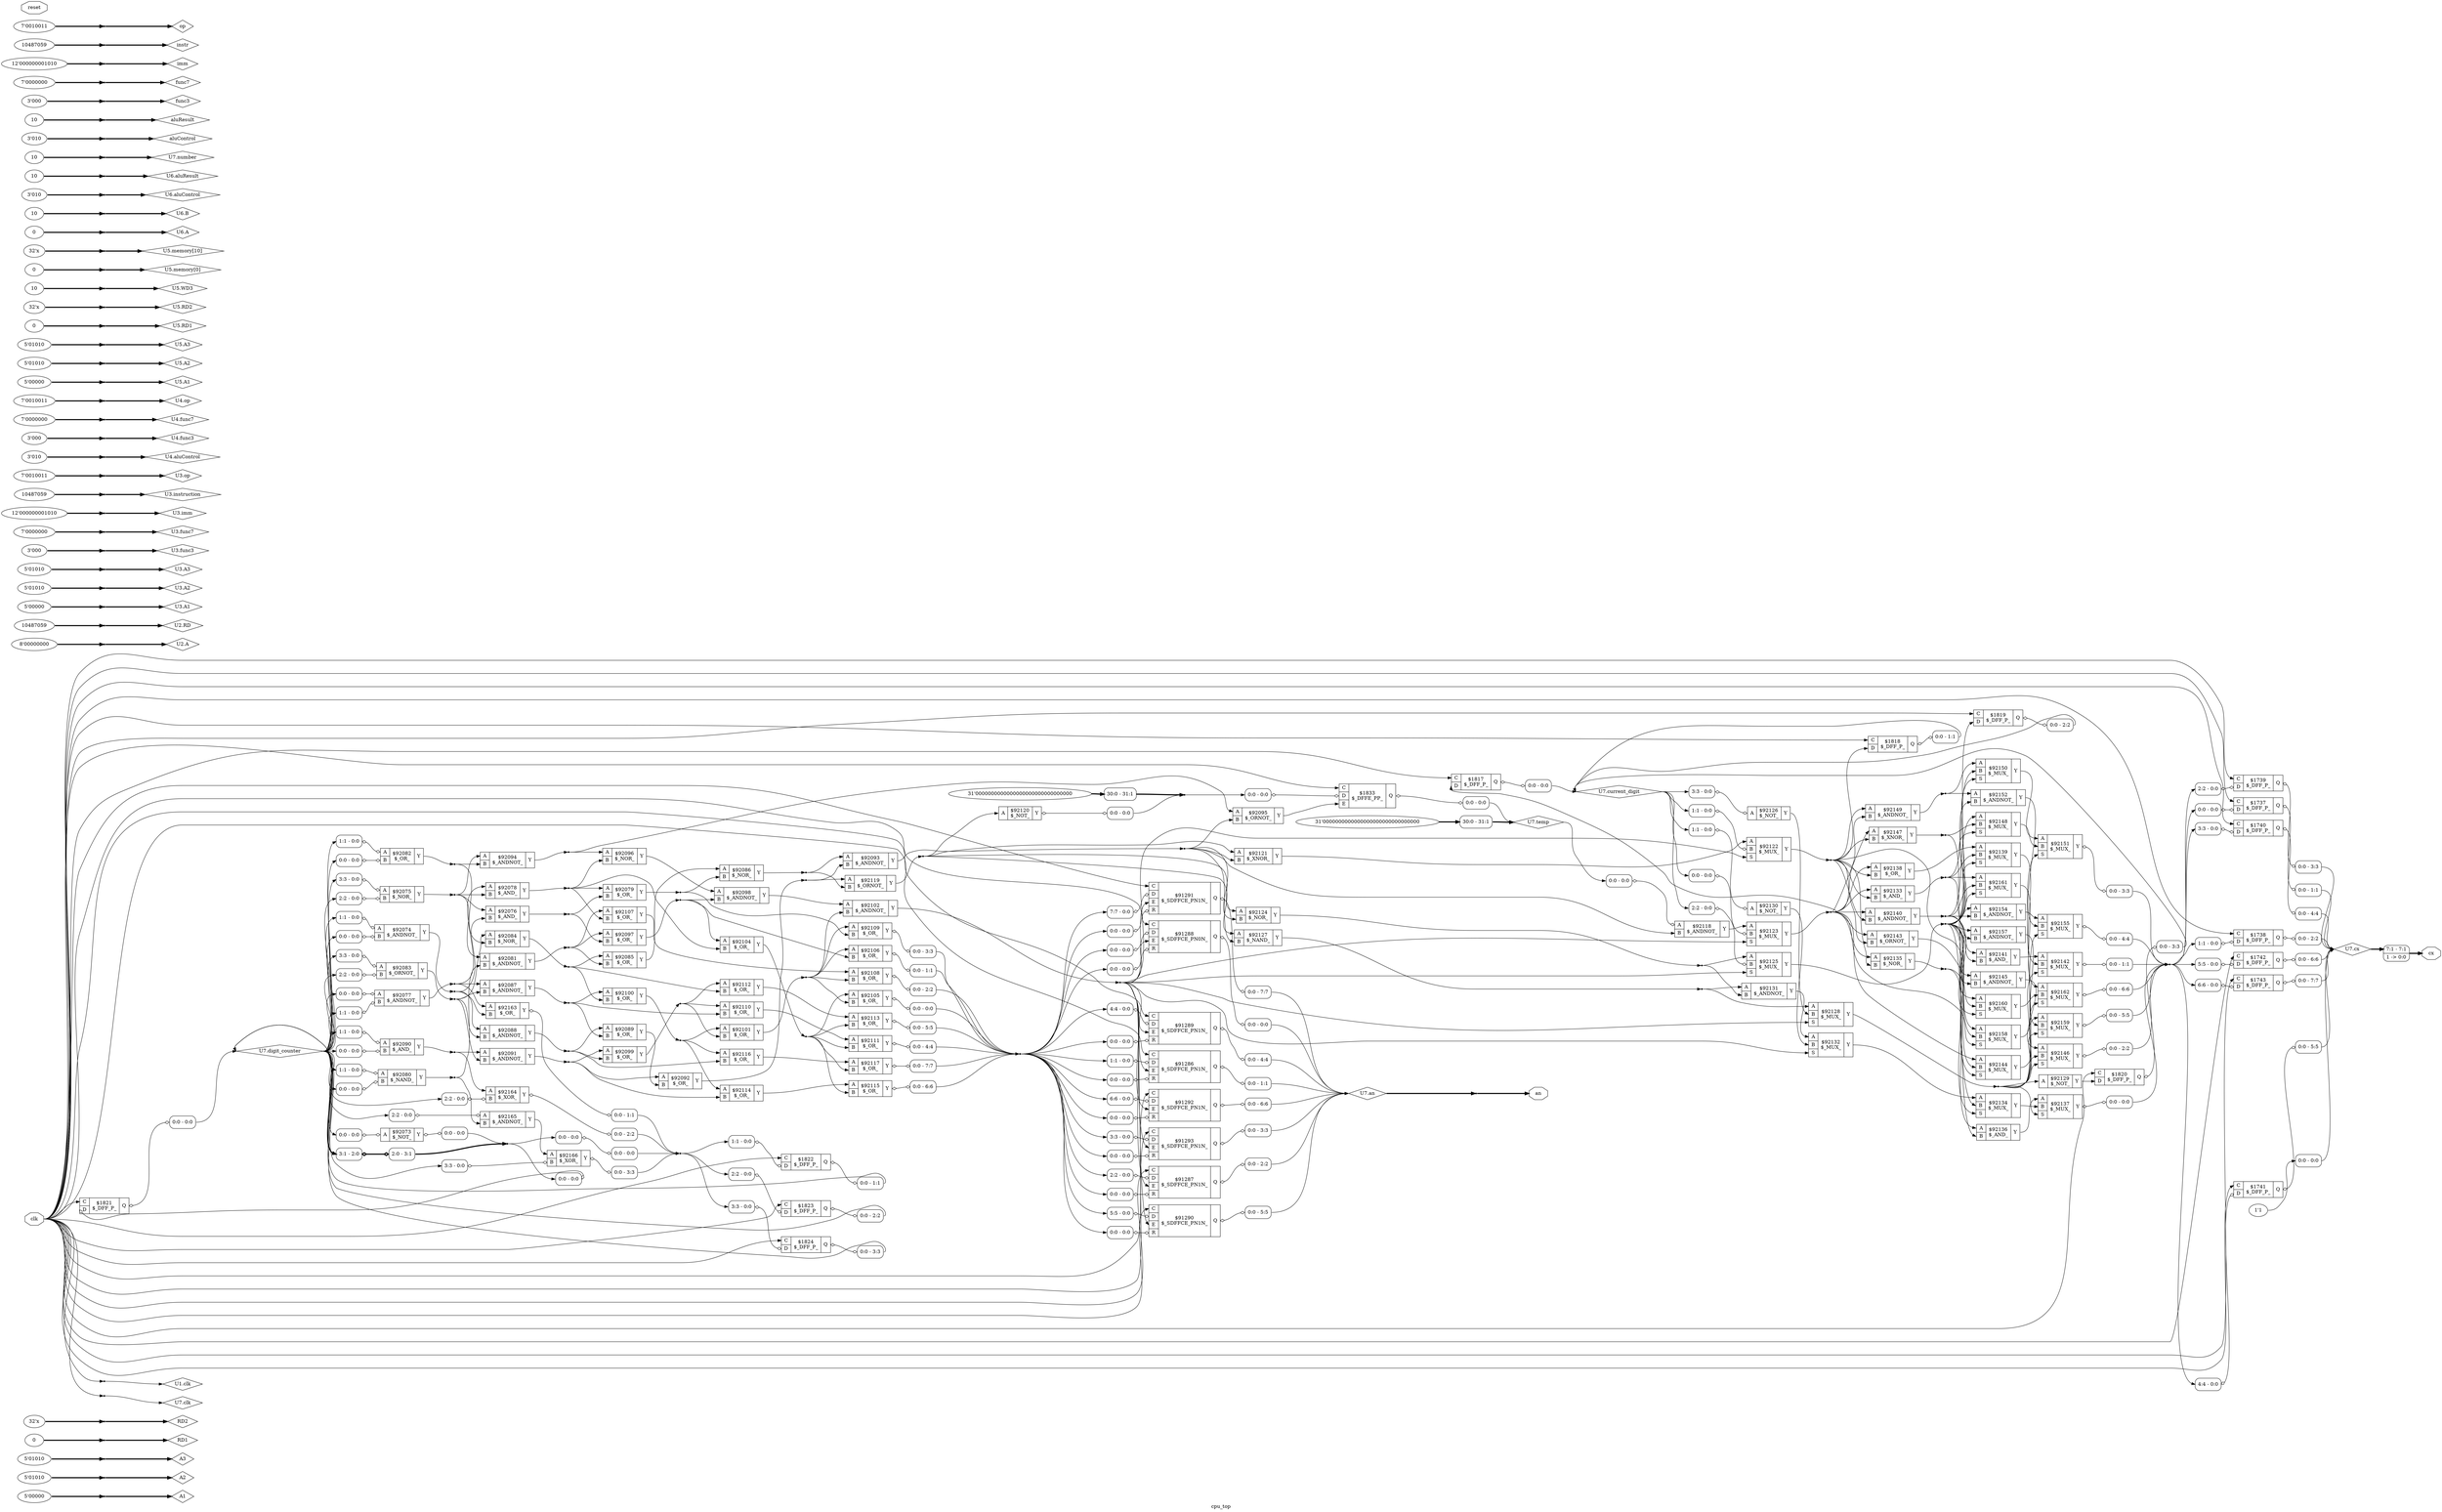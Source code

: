 digraph "cpu_top" {
label="cpu_top";
rankdir="LR";
remincross=true;
n77 [ shape=diamond, label="A1", color="black", fontcolor="black" ];
n78 [ shape=diamond, label="A2", color="black", fontcolor="black" ];
n79 [ shape=diamond, label="A3", color="black", fontcolor="black" ];
n80 [ shape=diamond, label="RD1", color="black", fontcolor="black" ];
n81 [ shape=diamond, label="RD2", color="black", fontcolor="black" ];
n82 [ shape=diamond, label="U1.clk", color="black", fontcolor="black" ];
n83 [ shape=diamond, label="U2.A", color="black", fontcolor="black" ];
n84 [ shape=diamond, label="U2.RD", color="black", fontcolor="black" ];
n85 [ shape=diamond, label="U3.A1", color="black", fontcolor="black" ];
n86 [ shape=diamond, label="U3.A2", color="black", fontcolor="black" ];
n87 [ shape=diamond, label="U3.A3", color="black", fontcolor="black" ];
n88 [ shape=diamond, label="U3.func3", color="black", fontcolor="black" ];
n89 [ shape=diamond, label="U3.func7", color="black", fontcolor="black" ];
n90 [ shape=diamond, label="U3.imm", color="black", fontcolor="black" ];
n91 [ shape=diamond, label="U3.instruction", color="black", fontcolor="black" ];
n92 [ shape=diamond, label="U3.op", color="black", fontcolor="black" ];
n93 [ shape=diamond, label="U4.aluControl", color="black", fontcolor="black" ];
n94 [ shape=diamond, label="U4.func3", color="black", fontcolor="black" ];
n95 [ shape=diamond, label="U4.func7", color="black", fontcolor="black" ];
n96 [ shape=diamond, label="U4.op", color="black", fontcolor="black" ];
n97 [ shape=diamond, label="U5.A1", color="black", fontcolor="black" ];
n98 [ shape=diamond, label="U5.A2", color="black", fontcolor="black" ];
n99 [ shape=diamond, label="U5.A3", color="black", fontcolor="black" ];
n100 [ shape=diamond, label="U5.RD1", color="black", fontcolor="black" ];
n101 [ shape=diamond, label="U5.RD2", color="black", fontcolor="black" ];
n102 [ shape=diamond, label="U5.WD3", color="black", fontcolor="black" ];
n103 [ shape=diamond, label="U5.memory[0]", color="black", fontcolor="black" ];
n104 [ shape=diamond, label="U5.memory[10]", color="black", fontcolor="black" ];
n105 [ shape=diamond, label="U6.A", color="black", fontcolor="black" ];
n106 [ shape=diamond, label="U6.B", color="black", fontcolor="black" ];
n107 [ shape=diamond, label="U6.aluControl", color="black", fontcolor="black" ];
n108 [ shape=diamond, label="U6.aluResult", color="black", fontcolor="black" ];
n109 [ shape=diamond, label="U7.an", color="black", fontcolor="black" ];
n110 [ shape=diamond, label="U7.clk", color="black", fontcolor="black" ];
n111 [ shape=diamond, label="U7.current_digit", color="black", fontcolor="black" ];
n112 [ shape=diamond, label="U7.cx", color="black", fontcolor="black" ];
n113 [ shape=diamond, label="U7.digit_counter", color="black", fontcolor="black" ];
n114 [ shape=diamond, label="U7.number", color="black", fontcolor="black" ];
n115 [ shape=diamond, label="U7.temp", color="black", fontcolor="black" ];
n116 [ shape=diamond, label="aluControl", color="black", fontcolor="black" ];
n117 [ shape=diamond, label="aluResult", color="black", fontcolor="black" ];
n118 [ shape=octagon, label="an", color="black", fontcolor="black" ];
n119 [ shape=octagon, label="clk", color="black", fontcolor="black" ];
n120 [ shape=octagon, label="cx", color="black", fontcolor="black" ];
n121 [ shape=diamond, label="func3", color="black", fontcolor="black" ];
n122 [ shape=diamond, label="func7", color="black", fontcolor="black" ];
n123 [ shape=diamond, label="imm", color="black", fontcolor="black" ];
n124 [ shape=diamond, label="instr", color="black", fontcolor="black" ];
n125 [ shape=diamond, label="op", color="black", fontcolor="black" ];
n126 [ shape=octagon, label="reset", color="black", fontcolor="black" ];
c129 [ shape=record, label="{{<p127> A}|$92073\n$_NOT_|{<p128> Y}}",  ];
x0 [ shape=record, style=rounded, label="<s0> 0:0 - 0:0 ", color="black", fontcolor="black" ];
x0:e -> c129:p127:w [arrowhead=odiamond, arrowtail=odiamond, dir=both, color="black", fontcolor="black", label=""];
x1 [ shape=record, style=rounded, label="<s0> 0:0 - 0:0 ", color="black", fontcolor="black" ];
c129:p128:e -> x1:w [arrowhead=odiamond, arrowtail=odiamond, dir=both, color="black", fontcolor="black", label=""];
c131 [ shape=record, label="{{<p127> A|<p130> B}|$92074\n$_ANDNOT_|{<p128> Y}}",  ];
x2 [ shape=record, style=rounded, label="<s0> 1:1 - 0:0 ", color="black", fontcolor="black" ];
x2:e -> c131:p127:w [arrowhead=odiamond, arrowtail=odiamond, dir=both, color="black", fontcolor="black", label=""];
x3 [ shape=record, style=rounded, label="<s0> 0:0 - 0:0 ", color="black", fontcolor="black" ];
x3:e -> c131:p130:w [arrowhead=odiamond, arrowtail=odiamond, dir=both, color="black", fontcolor="black", label=""];
c132 [ shape=record, label="{{<p127> A|<p130> B}|$92075\n$_NOR_|{<p128> Y}}",  ];
x4 [ shape=record, style=rounded, label="<s0> 3:3 - 0:0 ", color="black", fontcolor="black" ];
x4:e -> c132:p127:w [arrowhead=odiamond, arrowtail=odiamond, dir=both, color="black", fontcolor="black", label=""];
x5 [ shape=record, style=rounded, label="<s0> 2:2 - 0:0 ", color="black", fontcolor="black" ];
x5:e -> c132:p130:w [arrowhead=odiamond, arrowtail=odiamond, dir=both, color="black", fontcolor="black", label=""];
c133 [ shape=record, label="{{<p127> A|<p130> B}|$92076\n$_AND_|{<p128> Y}}",  ];
c134 [ shape=record, label="{{<p127> A|<p130> B}|$92077\n$_ANDNOT_|{<p128> Y}}",  ];
x6 [ shape=record, style=rounded, label="<s0> 0:0 - 0:0 ", color="black", fontcolor="black" ];
x6:e -> c134:p127:w [arrowhead=odiamond, arrowtail=odiamond, dir=both, color="black", fontcolor="black", label=""];
x7 [ shape=record, style=rounded, label="<s0> 1:1 - 0:0 ", color="black", fontcolor="black" ];
x7:e -> c134:p130:w [arrowhead=odiamond, arrowtail=odiamond, dir=both, color="black", fontcolor="black", label=""];
c135 [ shape=record, label="{{<p127> A|<p130> B}|$92078\n$_AND_|{<p128> Y}}",  ];
c136 [ shape=record, label="{{<p127> A|<p130> B}|$92079\n$_OR_|{<p128> Y}}",  ];
c137 [ shape=record, label="{{<p127> A|<p130> B}|$92080\n$_NAND_|{<p128> Y}}",  ];
x8 [ shape=record, style=rounded, label="<s0> 1:1 - 0:0 ", color="black", fontcolor="black" ];
x8:e -> c137:p127:w [arrowhead=odiamond, arrowtail=odiamond, dir=both, color="black", fontcolor="black", label=""];
x9 [ shape=record, style=rounded, label="<s0> 0:0 - 0:0 ", color="black", fontcolor="black" ];
x9:e -> c137:p130:w [arrowhead=odiamond, arrowtail=odiamond, dir=both, color="black", fontcolor="black", label=""];
c138 [ shape=record, label="{{<p127> A|<p130> B}|$92081\n$_ANDNOT_|{<p128> Y}}",  ];
c139 [ shape=record, label="{{<p127> A|<p130> B}|$92082\n$_OR_|{<p128> Y}}",  ];
x10 [ shape=record, style=rounded, label="<s0> 1:1 - 0:0 ", color="black", fontcolor="black" ];
x10:e -> c139:p127:w [arrowhead=odiamond, arrowtail=odiamond, dir=both, color="black", fontcolor="black", label=""];
x11 [ shape=record, style=rounded, label="<s0> 0:0 - 0:0 ", color="black", fontcolor="black" ];
x11:e -> c139:p130:w [arrowhead=odiamond, arrowtail=odiamond, dir=both, color="black", fontcolor="black", label=""];
c140 [ shape=record, label="{{<p127> A|<p130> B}|$92083\n$_ORNOT_|{<p128> Y}}",  ];
x12 [ shape=record, style=rounded, label="<s0> 3:3 - 0:0 ", color="black", fontcolor="black" ];
x12:e -> c140:p127:w [arrowhead=odiamond, arrowtail=odiamond, dir=both, color="black", fontcolor="black", label=""];
x13 [ shape=record, style=rounded, label="<s0> 2:2 - 0:0 ", color="black", fontcolor="black" ];
x13:e -> c140:p130:w [arrowhead=odiamond, arrowtail=odiamond, dir=both, color="black", fontcolor="black", label=""];
c141 [ shape=record, label="{{<p127> A|<p130> B}|$92084\n$_NOR_|{<p128> Y}}",  ];
c142 [ shape=record, label="{{<p127> A|<p130> B}|$92085\n$_OR_|{<p128> Y}}",  ];
c143 [ shape=record, label="{{<p127> A|<p130> B}|$92086\n$_NOR_|{<p128> Y}}",  ];
c144 [ shape=record, label="{{<p127> A|<p130> B}|$92087\n$_ANDNOT_|{<p128> Y}}",  ];
c145 [ shape=record, label="{{<p127> A|<p130> B}|$92088\n$_ANDNOT_|{<p128> Y}}",  ];
c146 [ shape=record, label="{{<p127> A|<p130> B}|$92089\n$_OR_|{<p128> Y}}",  ];
c147 [ shape=record, label="{{<p127> A|<p130> B}|$92090\n$_AND_|{<p128> Y}}",  ];
x14 [ shape=record, style=rounded, label="<s0> 1:1 - 0:0 ", color="black", fontcolor="black" ];
x14:e -> c147:p127:w [arrowhead=odiamond, arrowtail=odiamond, dir=both, color="black", fontcolor="black", label=""];
x15 [ shape=record, style=rounded, label="<s0> 0:0 - 0:0 ", color="black", fontcolor="black" ];
x15:e -> c147:p130:w [arrowhead=odiamond, arrowtail=odiamond, dir=both, color="black", fontcolor="black", label=""];
c148 [ shape=record, label="{{<p127> A|<p130> B}|$92091\n$_ANDNOT_|{<p128> Y}}",  ];
c149 [ shape=record, label="{{<p127> A|<p130> B}|$92092\n$_OR_|{<p128> Y}}",  ];
c150 [ shape=record, label="{{<p127> A|<p130> B}|$92093\n$_ANDNOT_|{<p128> Y}}",  ];
c151 [ shape=record, label="{{<p127> A|<p130> B}|$92094\n$_ANDNOT_|{<p128> Y}}",  ];
c152 [ shape=record, label="{{<p127> A|<p130> B}|$92095\n$_ORNOT_|{<p128> Y}}",  ];
c153 [ shape=record, label="{{<p127> A|<p130> B}|$92096\n$_NOR_|{<p128> Y}}",  ];
c154 [ shape=record, label="{{<p127> A|<p130> B}|$92097\n$_OR_|{<p128> Y}}",  ];
c155 [ shape=record, label="{{<p127> A|<p130> B}|$92098\n$_ANDNOT_|{<p128> Y}}",  ];
c156 [ shape=record, label="{{<p127> A|<p130> B}|$92099\n$_OR_|{<p128> Y}}",  ];
c157 [ shape=record, label="{{<p127> A|<p130> B}|$92100\n$_OR_|{<p128> Y}}",  ];
c158 [ shape=record, label="{{<p127> A|<p130> B}|$92101\n$_OR_|{<p128> Y}}",  ];
c159 [ shape=record, label="{{<p127> A|<p130> B}|$92102\n$_ANDNOT_|{<p128> Y}}",  ];
c160 [ shape=record, label="{{<p127> A|<p130> B}|$92104\n$_OR_|{<p128> Y}}",  ];
c161 [ shape=record, label="{{<p127> A|<p130> B}|$92105\n$_OR_|{<p128> Y}}",  ];
x16 [ shape=record, style=rounded, label="<s0> 0:0 - 0:0 ", color="black", fontcolor="black" ];
c161:p128:e -> x16:w [arrowhead=odiamond, arrowtail=odiamond, dir=both, color="black", fontcolor="black", label=""];
c162 [ shape=record, label="{{<p127> A|<p130> B}|$92106\n$_OR_|{<p128> Y}}",  ];
x17 [ shape=record, style=rounded, label="<s0> 0:0 - 1:1 ", color="black", fontcolor="black" ];
c162:p128:e -> x17:w [arrowhead=odiamond, arrowtail=odiamond, dir=both, color="black", fontcolor="black", label=""];
c163 [ shape=record, label="{{<p127> A|<p130> B}|$92107\n$_OR_|{<p128> Y}}",  ];
c164 [ shape=record, label="{{<p127> A|<p130> B}|$92108\n$_OR_|{<p128> Y}}",  ];
x18 [ shape=record, style=rounded, label="<s0> 0:0 - 2:2 ", color="black", fontcolor="black" ];
c164:p128:e -> x18:w [arrowhead=odiamond, arrowtail=odiamond, dir=both, color="black", fontcolor="black", label=""];
c165 [ shape=record, label="{{<p127> A|<p130> B}|$92109\n$_OR_|{<p128> Y}}",  ];
x19 [ shape=record, style=rounded, label="<s0> 0:0 - 3:3 ", color="black", fontcolor="black" ];
c165:p128:e -> x19:w [arrowhead=odiamond, arrowtail=odiamond, dir=both, color="black", fontcolor="black", label=""];
c166 [ shape=record, label="{{<p127> A|<p130> B}|$92110\n$_OR_|{<p128> Y}}",  ];
c167 [ shape=record, label="{{<p127> A|<p130> B}|$92111\n$_OR_|{<p128> Y}}",  ];
x20 [ shape=record, style=rounded, label="<s0> 0:0 - 4:4 ", color="black", fontcolor="black" ];
c167:p128:e -> x20:w [arrowhead=odiamond, arrowtail=odiamond, dir=both, color="black", fontcolor="black", label=""];
c168 [ shape=record, label="{{<p127> A|<p130> B}|$92112\n$_OR_|{<p128> Y}}",  ];
c169 [ shape=record, label="{{<p127> A|<p130> B}|$92113\n$_OR_|{<p128> Y}}",  ];
x21 [ shape=record, style=rounded, label="<s0> 0:0 - 5:5 ", color="black", fontcolor="black" ];
c169:p128:e -> x21:w [arrowhead=odiamond, arrowtail=odiamond, dir=both, color="black", fontcolor="black", label=""];
c170 [ shape=record, label="{{<p127> A|<p130> B}|$92114\n$_OR_|{<p128> Y}}",  ];
c171 [ shape=record, label="{{<p127> A|<p130> B}|$92115\n$_OR_|{<p128> Y}}",  ];
x22 [ shape=record, style=rounded, label="<s0> 0:0 - 6:6 ", color="black", fontcolor="black" ];
c171:p128:e -> x22:w [arrowhead=odiamond, arrowtail=odiamond, dir=both, color="black", fontcolor="black", label=""];
c172 [ shape=record, label="{{<p127> A|<p130> B}|$92116\n$_OR_|{<p128> Y}}",  ];
c173 [ shape=record, label="{{<p127> A|<p130> B}|$92117\n$_OR_|{<p128> Y}}",  ];
x23 [ shape=record, style=rounded, label="<s0> 0:0 - 7:7 ", color="black", fontcolor="black" ];
c173:p128:e -> x23:w [arrowhead=odiamond, arrowtail=odiamond, dir=both, color="black", fontcolor="black", label=""];
c174 [ shape=record, label="{{<p127> A|<p130> B}|$92118\n$_ANDNOT_|{<p128> Y}}",  ];
x24 [ shape=record, style=rounded, label="<s0> 0:0 - 0:0 ", color="black", fontcolor="black" ];
x24:e -> c174:p127:w [arrowhead=odiamond, arrowtail=odiamond, dir=both, color="black", fontcolor="black", label=""];
c175 [ shape=record, label="{{<p127> A|<p130> B}|$92119\n$_ORNOT_|{<p128> Y}}",  ];
c176 [ shape=record, label="{{<p127> A}|$92120\n$_NOT_|{<p128> Y}}",  ];
x25 [ shape=record, style=rounded, label="<s0> 0:0 - 0:0 ", color="black", fontcolor="black" ];
c176:p128:e -> x25:w [arrowhead=odiamond, arrowtail=odiamond, dir=both, color="black", fontcolor="black", label=""];
c177 [ shape=record, label="{{<p127> A|<p130> B}|$92121\n$_XNOR_|{<p128> Y}}",  ];
c179 [ shape=record, label="{{<p127> A|<p130> B|<p178> S}|$92122\n$_MUX_|{<p128> Y}}",  ];
x26 [ shape=record, style=rounded, label="<s0> 1:1 - 0:0 ", color="black", fontcolor="black" ];
x26:e -> c179:p130:w [arrowhead=odiamond, arrowtail=odiamond, dir=both, color="black", fontcolor="black", label=""];
c180 [ shape=record, label="{{<p127> A|<p130> B|<p178> S}|$92123\n$_MUX_|{<p128> Y}}",  ];
x27 [ shape=record, style=rounded, label="<s0> 0:0 - 0:0 ", color="black", fontcolor="black" ];
x27:e -> c180:p130:w [arrowhead=odiamond, arrowtail=odiamond, dir=both, color="black", fontcolor="black", label=""];
c181 [ shape=record, label="{{<p127> A|<p130> B}|$92124\n$_NOR_|{<p128> Y}}",  ];
c182 [ shape=record, label="{{<p127> A|<p130> B|<p178> S}|$92125\n$_MUX_|{<p128> Y}}",  ];
x28 [ shape=record, style=rounded, label="<s0> 2:2 - 0:0 ", color="black", fontcolor="black" ];
x28:e -> c182:p130:w [arrowhead=odiamond, arrowtail=odiamond, dir=both, color="black", fontcolor="black", label=""];
c183 [ shape=record, label="{{<p127> A}|$92126\n$_NOT_|{<p128> Y}}",  ];
x29 [ shape=record, style=rounded, label="<s0> 3:3 - 0:0 ", color="black", fontcolor="black" ];
x29:e -> c183:p127:w [arrowhead=odiamond, arrowtail=odiamond, dir=both, color="black", fontcolor="black", label=""];
c184 [ shape=record, label="{{<p127> A|<p130> B}|$92127\n$_NAND_|{<p128> Y}}",  ];
c185 [ shape=record, label="{{<p127> A|<p130> B|<p178> S}|$92128\n$_MUX_|{<p128> Y}}",  ];
c186 [ shape=record, label="{{<p127> A}|$92129\n$_NOT_|{<p128> Y}}",  ];
c187 [ shape=record, label="{{<p127> A}|$92130\n$_NOT_|{<p128> Y}}",  ];
x30 [ shape=record, style=rounded, label="<s0> 1:1 - 0:0 ", color="black", fontcolor="black" ];
x30:e -> c187:p127:w [arrowhead=odiamond, arrowtail=odiamond, dir=both, color="black", fontcolor="black", label=""];
c188 [ shape=record, label="{{<p127> A|<p130> B}|$92131\n$_ANDNOT_|{<p128> Y}}",  ];
c189 [ shape=record, label="{{<p127> A|<p130> B|<p178> S}|$92132\n$_MUX_|{<p128> Y}}",  ];
c190 [ shape=record, label="{{<p127> A|<p130> B}|$92133\n$_AND_|{<p128> Y}}",  ];
c191 [ shape=record, label="{{<p127> A|<p130> B|<p178> S}|$92134\n$_MUX_|{<p128> Y}}",  ];
c192 [ shape=record, label="{{<p127> A|<p130> B}|$92135\n$_NOR_|{<p128> Y}}",  ];
c193 [ shape=record, label="{{<p127> A|<p130> B}|$92136\n$_AND_|{<p128> Y}}",  ];
c194 [ shape=record, label="{{<p127> A|<p130> B|<p178> S}|$92137\n$_MUX_|{<p128> Y}}",  ];
x31 [ shape=record, style=rounded, label="<s0> 0:0 - 0:0 ", color="black", fontcolor="black" ];
c194:p128:e -> x31:w [arrowhead=odiamond, arrowtail=odiamond, dir=both, color="black", fontcolor="black", label=""];
c195 [ shape=record, label="{{<p127> A|<p130> B}|$92138\n$_OR_|{<p128> Y}}",  ];
c196 [ shape=record, label="{{<p127> A|<p130> B|<p178> S}|$92139\n$_MUX_|{<p128> Y}}",  ];
c197 [ shape=record, label="{{<p127> A|<p130> B}|$92140\n$_ANDNOT_|{<p128> Y}}",  ];
c198 [ shape=record, label="{{<p127> A|<p130> B}|$92141\n$_AND_|{<p128> Y}}",  ];
c199 [ shape=record, label="{{<p127> A|<p130> B|<p178> S}|$92142\n$_MUX_|{<p128> Y}}",  ];
x32 [ shape=record, style=rounded, label="<s0> 0:0 - 1:1 ", color="black", fontcolor="black" ];
c199:p128:e -> x32:w [arrowhead=odiamond, arrowtail=odiamond, dir=both, color="black", fontcolor="black", label=""];
c200 [ shape=record, label="{{<p127> A|<p130> B}|$92143\n$_ORNOT_|{<p128> Y}}",  ];
c201 [ shape=record, label="{{<p127> A|<p130> B|<p178> S}|$92144\n$_MUX_|{<p128> Y}}",  ];
c202 [ shape=record, label="{{<p127> A|<p130> B}|$92145\n$_ANDNOT_|{<p128> Y}}",  ];
c203 [ shape=record, label="{{<p127> A|<p130> B|<p178> S}|$92146\n$_MUX_|{<p128> Y}}",  ];
x33 [ shape=record, style=rounded, label="<s0> 0:0 - 2:2 ", color="black", fontcolor="black" ];
c203:p128:e -> x33:w [arrowhead=odiamond, arrowtail=odiamond, dir=both, color="black", fontcolor="black", label=""];
c204 [ shape=record, label="{{<p127> A|<p130> B}|$92147\n$_XNOR_|{<p128> Y}}",  ];
c205 [ shape=record, label="{{<p127> A|<p130> B|<p178> S}|$92148\n$_MUX_|{<p128> Y}}",  ];
c206 [ shape=record, label="{{<p127> A|<p130> B}|$92149\n$_ANDNOT_|{<p128> Y}}",  ];
c207 [ shape=record, label="{{<p127> A|<p130> B|<p178> S}|$92150\n$_MUX_|{<p128> Y}}",  ];
c208 [ shape=record, label="{{<p127> A|<p130> B|<p178> S}|$92151\n$_MUX_|{<p128> Y}}",  ];
x34 [ shape=record, style=rounded, label="<s0> 0:0 - 3:3 ", color="black", fontcolor="black" ];
c208:p128:e -> x34:w [arrowhead=odiamond, arrowtail=odiamond, dir=both, color="black", fontcolor="black", label=""];
c209 [ shape=record, label="{{<p127> A|<p130> B}|$92152\n$_ANDNOT_|{<p128> Y}}",  ];
c210 [ shape=record, label="{{<p127> A|<p130> B}|$92154\n$_ANDNOT_|{<p128> Y}}",  ];
c211 [ shape=record, label="{{<p127> A|<p130> B|<p178> S}|$92155\n$_MUX_|{<p128> Y}}",  ];
x35 [ shape=record, style=rounded, label="<s0> 0:0 - 4:4 ", color="black", fontcolor="black" ];
c211:p128:e -> x35:w [arrowhead=odiamond, arrowtail=odiamond, dir=both, color="black", fontcolor="black", label=""];
c212 [ shape=record, label="{{<p127> A|<p130> B}|$92157\n$_ANDNOT_|{<p128> Y}}",  ];
c213 [ shape=record, label="{{<p127> A|<p130> B|<p178> S}|$92158\n$_MUX_|{<p128> Y}}",  ];
c214 [ shape=record, label="{{<p127> A|<p130> B|<p178> S}|$92159\n$_MUX_|{<p128> Y}}",  ];
x36 [ shape=record, style=rounded, label="<s0> 0:0 - 5:5 ", color="black", fontcolor="black" ];
c214:p128:e -> x36:w [arrowhead=odiamond, arrowtail=odiamond, dir=both, color="black", fontcolor="black", label=""];
c215 [ shape=record, label="{{<p127> A|<p130> B|<p178> S}|$92160\n$_MUX_|{<p128> Y}}",  ];
c216 [ shape=record, label="{{<p127> A|<p130> B|<p178> S}|$92161\n$_MUX_|{<p128> Y}}",  ];
c217 [ shape=record, label="{{<p127> A|<p130> B|<p178> S}|$92162\n$_MUX_|{<p128> Y}}",  ];
x37 [ shape=record, style=rounded, label="<s0> 0:0 - 6:6 ", color="black", fontcolor="black" ];
c217:p128:e -> x37:w [arrowhead=odiamond, arrowtail=odiamond, dir=both, color="black", fontcolor="black", label=""];
c218 [ shape=record, label="{{<p127> A|<p130> B}|$92163\n$_OR_|{<p128> Y}}",  ];
x38 [ shape=record, style=rounded, label="<s0> 0:0 - 1:1 ", color="black", fontcolor="black" ];
c218:p128:e -> x38:w [arrowhead=odiamond, arrowtail=odiamond, dir=both, color="black", fontcolor="black", label=""];
c219 [ shape=record, label="{{<p127> A|<p130> B}|$92164\n$_XOR_|{<p128> Y}}",  ];
x39 [ shape=record, style=rounded, label="<s0> 2:2 - 0:0 ", color="black", fontcolor="black" ];
x39:e -> c219:p130:w [arrowhead=odiamond, arrowtail=odiamond, dir=both, color="black", fontcolor="black", label=""];
x40 [ shape=record, style=rounded, label="<s0> 0:0 - 2:2 ", color="black", fontcolor="black" ];
c219:p128:e -> x40:w [arrowhead=odiamond, arrowtail=odiamond, dir=both, color="black", fontcolor="black", label=""];
c220 [ shape=record, label="{{<p127> A|<p130> B}|$92165\n$_ANDNOT_|{<p128> Y}}",  ];
x41 [ shape=record, style=rounded, label="<s0> 2:2 - 0:0 ", color="black", fontcolor="black" ];
x41:e -> c220:p127:w [arrowhead=odiamond, arrowtail=odiamond, dir=both, color="black", fontcolor="black", label=""];
c221 [ shape=record, label="{{<p127> A|<p130> B}|$92166\n$_XOR_|{<p128> Y}}",  ];
x42 [ shape=record, style=rounded, label="<s0> 3:3 - 0:0 ", color="black", fontcolor="black" ];
x42:e -> c221:p130:w [arrowhead=odiamond, arrowtail=odiamond, dir=both, color="black", fontcolor="black", label=""];
x43 [ shape=record, style=rounded, label="<s0> 0:0 - 3:3 ", color="black", fontcolor="black" ];
c221:p128:e -> x43:w [arrowhead=odiamond, arrowtail=odiamond, dir=both, color="black", fontcolor="black", label=""];
c225 [ shape=record, label="{{<p222> C|<p223> D}|$1737\n$_DFF_P_|{<p224> Q}}",  ];
x44 [ shape=record, style=rounded, label="<s0> 0:0 - 0:0 ", color="black", fontcolor="black" ];
x44:e -> c225:p223:w [arrowhead=odiamond, arrowtail=odiamond, dir=both, color="black", fontcolor="black", label=""];
x45 [ shape=record, style=rounded, label="<s0> 0:0 - 1:1 ", color="black", fontcolor="black" ];
c225:p224:e -> x45:w [arrowhead=odiamond, arrowtail=odiamond, dir=both, color="black", fontcolor="black", label=""];
c226 [ shape=record, label="{{<p222> C|<p223> D}|$1738\n$_DFF_P_|{<p224> Q}}",  ];
x46 [ shape=record, style=rounded, label="<s0> 1:1 - 0:0 ", color="black", fontcolor="black" ];
x46:e -> c226:p223:w [arrowhead=odiamond, arrowtail=odiamond, dir=both, color="black", fontcolor="black", label=""];
x47 [ shape=record, style=rounded, label="<s0> 0:0 - 2:2 ", color="black", fontcolor="black" ];
c226:p224:e -> x47:w [arrowhead=odiamond, arrowtail=odiamond, dir=both, color="black", fontcolor="black", label=""];
c227 [ shape=record, label="{{<p222> C|<p223> D}|$1739\n$_DFF_P_|{<p224> Q}}",  ];
x48 [ shape=record, style=rounded, label="<s0> 2:2 - 0:0 ", color="black", fontcolor="black" ];
x48:e -> c227:p223:w [arrowhead=odiamond, arrowtail=odiamond, dir=both, color="black", fontcolor="black", label=""];
x49 [ shape=record, style=rounded, label="<s0> 0:0 - 3:3 ", color="black", fontcolor="black" ];
c227:p224:e -> x49:w [arrowhead=odiamond, arrowtail=odiamond, dir=both, color="black", fontcolor="black", label=""];
c228 [ shape=record, label="{{<p222> C|<p223> D}|$1740\n$_DFF_P_|{<p224> Q}}",  ];
x50 [ shape=record, style=rounded, label="<s0> 3:3 - 0:0 ", color="black", fontcolor="black" ];
x50:e -> c228:p223:w [arrowhead=odiamond, arrowtail=odiamond, dir=both, color="black", fontcolor="black", label=""];
x51 [ shape=record, style=rounded, label="<s0> 0:0 - 4:4 ", color="black", fontcolor="black" ];
c228:p224:e -> x51:w [arrowhead=odiamond, arrowtail=odiamond, dir=both, color="black", fontcolor="black", label=""];
c229 [ shape=record, label="{{<p222> C|<p223> D}|$1741\n$_DFF_P_|{<p224> Q}}",  ];
x52 [ shape=record, style=rounded, label="<s0> 4:4 - 0:0 ", color="black", fontcolor="black" ];
x52:e -> c229:p223:w [arrowhead=odiamond, arrowtail=odiamond, dir=both, color="black", fontcolor="black", label=""];
x53 [ shape=record, style=rounded, label="<s0> 0:0 - 5:5 ", color="black", fontcolor="black" ];
c229:p224:e -> x53:w [arrowhead=odiamond, arrowtail=odiamond, dir=both, color="black", fontcolor="black", label=""];
c230 [ shape=record, label="{{<p222> C|<p223> D}|$1742\n$_DFF_P_|{<p224> Q}}",  ];
x54 [ shape=record, style=rounded, label="<s0> 5:5 - 0:0 ", color="black", fontcolor="black" ];
x54:e -> c230:p223:w [arrowhead=odiamond, arrowtail=odiamond, dir=both, color="black", fontcolor="black", label=""];
x55 [ shape=record, style=rounded, label="<s0> 0:0 - 6:6 ", color="black", fontcolor="black" ];
c230:p224:e -> x55:w [arrowhead=odiamond, arrowtail=odiamond, dir=both, color="black", fontcolor="black", label=""];
c231 [ shape=record, label="{{<p222> C|<p223> D}|$1743\n$_DFF_P_|{<p224> Q}}",  ];
x56 [ shape=record, style=rounded, label="<s0> 6:6 - 0:0 ", color="black", fontcolor="black" ];
x56:e -> c231:p223:w [arrowhead=odiamond, arrowtail=odiamond, dir=both, color="black", fontcolor="black", label=""];
x57 [ shape=record, style=rounded, label="<s0> 0:0 - 7:7 ", color="black", fontcolor="black" ];
c231:p224:e -> x57:w [arrowhead=odiamond, arrowtail=odiamond, dir=both, color="black", fontcolor="black", label=""];
c232 [ shape=record, label="{{<p222> C|<p223> D}|$1817\n$_DFF_P_|{<p224> Q}}",  ];
x58 [ shape=record, style=rounded, label="<s0> 0:0 - 0:0 ", color="black", fontcolor="black" ];
c232:p224:e -> x58:w [arrowhead=odiamond, arrowtail=odiamond, dir=both, color="black", fontcolor="black", label=""];
c233 [ shape=record, label="{{<p222> C|<p223> D}|$1818\n$_DFF_P_|{<p224> Q}}",  ];
x59 [ shape=record, style=rounded, label="<s0> 0:0 - 1:1 ", color="black", fontcolor="black" ];
c233:p224:e -> x59:w [arrowhead=odiamond, arrowtail=odiamond, dir=both, color="black", fontcolor="black", label=""];
c234 [ shape=record, label="{{<p222> C|<p223> D}|$1819\n$_DFF_P_|{<p224> Q}}",  ];
x60 [ shape=record, style=rounded, label="<s0> 0:0 - 2:2 ", color="black", fontcolor="black" ];
c234:p224:e -> x60:w [arrowhead=odiamond, arrowtail=odiamond, dir=both, color="black", fontcolor="black", label=""];
c235 [ shape=record, label="{{<p222> C|<p223> D}|$1820\n$_DFF_P_|{<p224> Q}}",  ];
x61 [ shape=record, style=rounded, label="<s0> 0:0 - 3:3 ", color="black", fontcolor="black" ];
c235:p224:e -> x61:w [arrowhead=odiamond, arrowtail=odiamond, dir=both, color="black", fontcolor="black", label=""];
c236 [ shape=record, label="{{<p222> C|<p223> D}|$1821\n$_DFF_P_|{<p224> Q}}",  ];
x62 [ shape=record, style=rounded, label="<s0> 0:0 - 0:0 ", color="black", fontcolor="black" ];
x62:e -> c236:p223:w [arrowhead=odiamond, arrowtail=odiamond, dir=both, color="black", fontcolor="black", label=""];
x63 [ shape=record, style=rounded, label="<s0> 0:0 - 0:0 ", color="black", fontcolor="black" ];
c236:p224:e -> x63:w [arrowhead=odiamond, arrowtail=odiamond, dir=both, color="black", fontcolor="black", label=""];
c237 [ shape=record, label="{{<p222> C|<p223> D}|$1822\n$_DFF_P_|{<p224> Q}}",  ];
x64 [ shape=record, style=rounded, label="<s0> 1:1 - 0:0 ", color="black", fontcolor="black" ];
x64:e -> c237:p223:w [arrowhead=odiamond, arrowtail=odiamond, dir=both, color="black", fontcolor="black", label=""];
x65 [ shape=record, style=rounded, label="<s0> 0:0 - 1:1 ", color="black", fontcolor="black" ];
c237:p224:e -> x65:w [arrowhead=odiamond, arrowtail=odiamond, dir=both, color="black", fontcolor="black", label=""];
c238 [ shape=record, label="{{<p222> C|<p223> D}|$1823\n$_DFF_P_|{<p224> Q}}",  ];
x66 [ shape=record, style=rounded, label="<s0> 2:2 - 0:0 ", color="black", fontcolor="black" ];
x66:e -> c238:p223:w [arrowhead=odiamond, arrowtail=odiamond, dir=both, color="black", fontcolor="black", label=""];
x67 [ shape=record, style=rounded, label="<s0> 0:0 - 2:2 ", color="black", fontcolor="black" ];
c238:p224:e -> x67:w [arrowhead=odiamond, arrowtail=odiamond, dir=both, color="black", fontcolor="black", label=""];
c239 [ shape=record, label="{{<p222> C|<p223> D}|$1824\n$_DFF_P_|{<p224> Q}}",  ];
x68 [ shape=record, style=rounded, label="<s0> 3:3 - 0:0 ", color="black", fontcolor="black" ];
x68:e -> c239:p223:w [arrowhead=odiamond, arrowtail=odiamond, dir=both, color="black", fontcolor="black", label=""];
x69 [ shape=record, style=rounded, label="<s0> 0:0 - 3:3 ", color="black", fontcolor="black" ];
c239:p224:e -> x69:w [arrowhead=odiamond, arrowtail=odiamond, dir=both, color="black", fontcolor="black", label=""];
c241 [ shape=record, label="{{<p222> C|<p223> D|<p240> E}|$1833\n$_DFFE_PP_|{<p224> Q}}",  ];
x70 [ shape=record, style=rounded, label="<s0> 0:0 - 0:0 ", color="black", fontcolor="black" ];
x70:e -> c241:p223:w [arrowhead=odiamond, arrowtail=odiamond, dir=both, color="black", fontcolor="black", label=""];
x71 [ shape=record, style=rounded, label="<s0> 0:0 - 0:0 ", color="black", fontcolor="black" ];
c241:p224:e -> x71:w [arrowhead=odiamond, arrowtail=odiamond, dir=both, color="black", fontcolor="black", label=""];
c243 [ shape=record, label="{{<p222> C|<p223> D|<p240> E|<p242> R}|$91286\n$_SDFFCE_PN1N_|{<p224> Q}}",  ];
x72 [ shape=record, style=rounded, label="<s0> 1:1 - 0:0 ", color="black", fontcolor="black" ];
x72:e -> c243:p223:w [arrowhead=odiamond, arrowtail=odiamond, dir=both, color="black", fontcolor="black", label=""];
x73 [ shape=record, style=rounded, label="<s0> 0:0 - 1:1 ", color="black", fontcolor="black" ];
c243:p224:e -> x73:w [arrowhead=odiamond, arrowtail=odiamond, dir=both, color="black", fontcolor="black", label=""];
x74 [ shape=record, style=rounded, label="<s0> 0:0 - 0:0 ", color="black", fontcolor="black" ];
x74:e -> c243:p242:w [arrowhead=odiamond, arrowtail=odiamond, dir=both, color="black", fontcolor="black", label=""];
c244 [ shape=record, label="{{<p222> C|<p223> D|<p240> E|<p242> R}|$91287\n$_SDFFCE_PN1N_|{<p224> Q}}",  ];
x75 [ shape=record, style=rounded, label="<s0> 2:2 - 0:0 ", color="black", fontcolor="black" ];
x75:e -> c244:p223:w [arrowhead=odiamond, arrowtail=odiamond, dir=both, color="black", fontcolor="black", label=""];
x76 [ shape=record, style=rounded, label="<s0> 0:0 - 2:2 ", color="black", fontcolor="black" ];
c244:p224:e -> x76:w [arrowhead=odiamond, arrowtail=odiamond, dir=both, color="black", fontcolor="black", label=""];
x77 [ shape=record, style=rounded, label="<s0> 0:0 - 0:0 ", color="black", fontcolor="black" ];
x77:e -> c244:p242:w [arrowhead=odiamond, arrowtail=odiamond, dir=both, color="black", fontcolor="black", label=""];
c245 [ shape=record, label="{{<p222> C|<p223> D|<p240> E|<p242> R}|$91288\n$_SDFFCE_PN0N_|{<p224> Q}}",  ];
x78 [ shape=record, style=rounded, label="<s0> 0:0 - 0:0 ", color="black", fontcolor="black" ];
x78:e -> c245:p223:w [arrowhead=odiamond, arrowtail=odiamond, dir=both, color="black", fontcolor="black", label=""];
x79 [ shape=record, style=rounded, label="<s0> 0:0 - 0:0 ", color="black", fontcolor="black" ];
c245:p224:e -> x79:w [arrowhead=odiamond, arrowtail=odiamond, dir=both, color="black", fontcolor="black", label=""];
x80 [ shape=record, style=rounded, label="<s0> 0:0 - 0:0 ", color="black", fontcolor="black" ];
x80:e -> c245:p242:w [arrowhead=odiamond, arrowtail=odiamond, dir=both, color="black", fontcolor="black", label=""];
c246 [ shape=record, label="{{<p222> C|<p223> D|<p240> E|<p242> R}|$91289\n$_SDFFCE_PN1N_|{<p224> Q}}",  ];
x81 [ shape=record, style=rounded, label="<s0> 4:4 - 0:0 ", color="black", fontcolor="black" ];
x81:e -> c246:p223:w [arrowhead=odiamond, arrowtail=odiamond, dir=both, color="black", fontcolor="black", label=""];
x82 [ shape=record, style=rounded, label="<s0> 0:0 - 4:4 ", color="black", fontcolor="black" ];
c246:p224:e -> x82:w [arrowhead=odiamond, arrowtail=odiamond, dir=both, color="black", fontcolor="black", label=""];
x83 [ shape=record, style=rounded, label="<s0> 0:0 - 0:0 ", color="black", fontcolor="black" ];
x83:e -> c246:p242:w [arrowhead=odiamond, arrowtail=odiamond, dir=both, color="black", fontcolor="black", label=""];
c247 [ shape=record, label="{{<p222> C|<p223> D|<p240> E|<p242> R}|$91290\n$_SDFFCE_PN1N_|{<p224> Q}}",  ];
x84 [ shape=record, style=rounded, label="<s0> 5:5 - 0:0 ", color="black", fontcolor="black" ];
x84:e -> c247:p223:w [arrowhead=odiamond, arrowtail=odiamond, dir=both, color="black", fontcolor="black", label=""];
x85 [ shape=record, style=rounded, label="<s0> 0:0 - 5:5 ", color="black", fontcolor="black" ];
c247:p224:e -> x85:w [arrowhead=odiamond, arrowtail=odiamond, dir=both, color="black", fontcolor="black", label=""];
x86 [ shape=record, style=rounded, label="<s0> 0:0 - 0:0 ", color="black", fontcolor="black" ];
x86:e -> c247:p242:w [arrowhead=odiamond, arrowtail=odiamond, dir=both, color="black", fontcolor="black", label=""];
c248 [ shape=record, label="{{<p222> C|<p223> D|<p240> E|<p242> R}|$91291\n$_SDFFCE_PN1N_|{<p224> Q}}",  ];
x87 [ shape=record, style=rounded, label="<s0> 7:7 - 0:0 ", color="black", fontcolor="black" ];
x87:e -> c248:p223:w [arrowhead=odiamond, arrowtail=odiamond, dir=both, color="black", fontcolor="black", label=""];
x88 [ shape=record, style=rounded, label="<s0> 0:0 - 7:7 ", color="black", fontcolor="black" ];
c248:p224:e -> x88:w [arrowhead=odiamond, arrowtail=odiamond, dir=both, color="black", fontcolor="black", label=""];
x89 [ shape=record, style=rounded, label="<s0> 0:0 - 0:0 ", color="black", fontcolor="black" ];
x89:e -> c248:p242:w [arrowhead=odiamond, arrowtail=odiamond, dir=both, color="black", fontcolor="black", label=""];
c249 [ shape=record, label="{{<p222> C|<p223> D|<p240> E|<p242> R}|$91292\n$_SDFFCE_PN1N_|{<p224> Q}}",  ];
x90 [ shape=record, style=rounded, label="<s0> 6:6 - 0:0 ", color="black", fontcolor="black" ];
x90:e -> c249:p223:w [arrowhead=odiamond, arrowtail=odiamond, dir=both, color="black", fontcolor="black", label=""];
x91 [ shape=record, style=rounded, label="<s0> 0:0 - 6:6 ", color="black", fontcolor="black" ];
c249:p224:e -> x91:w [arrowhead=odiamond, arrowtail=odiamond, dir=both, color="black", fontcolor="black", label=""];
x92 [ shape=record, style=rounded, label="<s0> 0:0 - 0:0 ", color="black", fontcolor="black" ];
x92:e -> c249:p242:w [arrowhead=odiamond, arrowtail=odiamond, dir=both, color="black", fontcolor="black", label=""];
c250 [ shape=record, label="{{<p222> C|<p223> D|<p240> E|<p242> R}|$91293\n$_SDFFCE_PN1N_|{<p224> Q}}",  ];
x93 [ shape=record, style=rounded, label="<s0> 3:3 - 0:0 ", color="black", fontcolor="black" ];
x93:e -> c250:p223:w [arrowhead=odiamond, arrowtail=odiamond, dir=both, color="black", fontcolor="black", label=""];
x94 [ shape=record, style=rounded, label="<s0> 0:0 - 3:3 ", color="black", fontcolor="black" ];
c250:p224:e -> x94:w [arrowhead=odiamond, arrowtail=odiamond, dir=both, color="black", fontcolor="black", label=""];
x95 [ shape=record, style=rounded, label="<s0> 0:0 - 0:0 ", color="black", fontcolor="black" ];
x95:e -> c250:p242:w [arrowhead=odiamond, arrowtail=odiamond, dir=both, color="black", fontcolor="black", label=""];
x96 [ shape=record, style=rounded, label="<s0> 3:1 - 2:0 ", color="black", fontcolor="black" ];
x97 [ shape=record, style=rounded, label="<s0> 2:0 - 3:1 ", color="black", fontcolor="black" ];
x96:e -> x97:w [arrowhead=odiamond, arrowtail=odiamond, dir=both, color="black", fontcolor="black", style="setlinewidth(3)", label=""];
x98 [ shape=record, style=rounded, label="<s0> 0:0 - 0:0 ", color="black", fontcolor="black" ];
x99 [ shape=record, style=rounded, label="<s0> 0:0 - 0:0 ", color="black", fontcolor="black" ];
x98:e -> x99:w [arrowhead=odiamond, arrowtail=odiamond, dir=both, color="black", fontcolor="black", label=""];
v100 [ label="31'0000000000000000000000000000000" ];
x101 [ shape=record, style=rounded, label="<s0> 30:0 - 31:1 ", color="black", fontcolor="black" ];
v102 [ label="5'00000" ];
x103 [shape=point, ];
v104 [ label="5'01010" ];
x105 [shape=point, ];
v106 [ label="5'01010" ];
x107 [shape=point, ];
v108 [ label="0" ];
x109 [shape=point, ];
v110 [ label="32'x" ];
x111 [shape=point, ];
x112 [shape=point, ];
v113 [ label="8'00000000" ];
x114 [shape=point, ];
v115 [ label="10487059" ];
x116 [shape=point, ];
v117 [ label="5'00000" ];
x118 [shape=point, ];
v119 [ label="5'01010" ];
x120 [shape=point, ];
v121 [ label="5'01010" ];
x122 [shape=point, ];
v123 [ label="3'000" ];
x124 [shape=point, ];
v125 [ label="7'0000000" ];
x126 [shape=point, ];
v127 [ label="12'000000001010" ];
x128 [shape=point, ];
v129 [ label="10487059" ];
x130 [shape=point, ];
v131 [ label="7'0010011" ];
x132 [shape=point, ];
v133 [ label="3'010" ];
x134 [shape=point, ];
v135 [ label="3'000" ];
x136 [shape=point, ];
v137 [ label="7'0000000" ];
x138 [shape=point, ];
v139 [ label="7'0010011" ];
x140 [shape=point, ];
v141 [ label="5'00000" ];
x142 [shape=point, ];
v143 [ label="5'01010" ];
x144 [shape=point, ];
v145 [ label="5'01010" ];
x146 [shape=point, ];
v147 [ label="0" ];
x148 [shape=point, ];
v149 [ label="32'x" ];
x150 [shape=point, ];
v151 [ label="10" ];
x152 [shape=point, ];
v153 [ label="0" ];
x154 [shape=point, ];
v155 [ label="32'x" ];
x156 [shape=point, ];
v157 [ label="0" ];
x158 [shape=point, ];
v159 [ label="10" ];
x160 [shape=point, ];
v161 [ label="3'010" ];
x162 [shape=point, ];
v163 [ label="10" ];
x164 [shape=point, ];
x165 [shape=point, ];
v166 [ label="1'1" ];
x167 [ shape=record, style=rounded, label="<s0> 0:0 - 0:0 ", color="black", fontcolor="black" ];
v168 [ label="10" ];
x169 [shape=point, ];
v170 [ label="31'0000000000000000000000000000000" ];
x171 [ shape=record, style=rounded, label="<s0> 30:0 - 31:1 ", color="black", fontcolor="black" ];
v172 [ label="3'010" ];
x173 [shape=point, ];
v174 [ label="10" ];
x175 [shape=point, ];
x176 [shape=point, ];
x177 [ shape=record, style=rounded, label="<s1> 7:1 - 7:1 |1 -&gt; 0:0 ", color="black", fontcolor="black" ];
v178 [ label="3'000" ];
x179 [shape=point, ];
v180 [ label="7'0000000" ];
x181 [shape=point, ];
v182 [ label="12'000000001010" ];
x183 [shape=point, ];
v184 [ label="10487059" ];
x185 [shape=point, ];
v186 [ label="7'0010011" ];
x187 [shape=point, ];
n1 [ shape=point ];
x31:s0:e -> n1:w [color="black", fontcolor="black", label=""];
x32:s0:e -> n1:w [color="black", fontcolor="black", label=""];
x33:s0:e -> n1:w [color="black", fontcolor="black", label=""];
x34:s0:e -> n1:w [color="black", fontcolor="black", label=""];
x35:s0:e -> n1:w [color="black", fontcolor="black", label=""];
x36:s0:e -> n1:w [color="black", fontcolor="black", label=""];
x37:s0:e -> n1:w [color="black", fontcolor="black", label=""];
n1:e -> x44:s0:w [color="black", fontcolor="black", label=""];
n1:e -> x46:s0:w [color="black", fontcolor="black", label=""];
n1:e -> x48:s0:w [color="black", fontcolor="black", label=""];
n1:e -> x50:s0:w [color="black", fontcolor="black", label=""];
n1:e -> x52:s0:w [color="black", fontcolor="black", label=""];
n1:e -> x54:s0:w [color="black", fontcolor="black", label=""];
n1:e -> x56:s0:w [color="black", fontcolor="black", label=""];
c198:p128:e -> c199:p127:w [color="black", fontcolor="black", label=""];
x148:e -> n100:w [color="black", fontcolor="black", style="setlinewidth(3)", label=""];
x150:e -> n101:w [color="black", fontcolor="black", style="setlinewidth(3)", label=""];
x152:e -> n102:w [color="black", fontcolor="black", style="setlinewidth(3)", label=""];
x154:e -> n103:w [color="black", fontcolor="black", style="setlinewidth(3)", label=""];
x156:e -> n104:w [color="black", fontcolor="black", style="setlinewidth(3)", label=""];
x158:e -> n105:w [color="black", fontcolor="black", style="setlinewidth(3)", label=""];
x160:e -> n106:w [color="black", fontcolor="black", style="setlinewidth(3)", label=""];
x162:e -> n107:w [color="black", fontcolor="black", style="setlinewidth(3)", label=""];
x164:e -> n108:w [color="black", fontcolor="black", style="setlinewidth(3)", label=""];
x73:s0:e -> n109:w [color="black", fontcolor="black", label=""];
x76:s0:e -> n109:w [color="black", fontcolor="black", label=""];
x79:s0:e -> n109:w [color="black", fontcolor="black", label=""];
x82:s0:e -> n109:w [color="black", fontcolor="black", label=""];
x85:s0:e -> n109:w [color="black", fontcolor="black", label=""];
x88:s0:e -> n109:w [color="black", fontcolor="black", label=""];
x91:s0:e -> n109:w [color="black", fontcolor="black", label=""];
x94:s0:e -> n109:w [color="black", fontcolor="black", label=""];
n109:e -> x176:w [color="black", fontcolor="black", style="setlinewidth(3)", label=""];
c200:p128:e -> c201:p130:w [color="black", fontcolor="black", label=""];
x165:e -> n110:w [color="black", fontcolor="black", label=""];
x58:s0:e -> n111:w [color="black", fontcolor="black", label=""];
x59:s0:e -> n111:w [color="black", fontcolor="black", label=""];
x60:s0:e -> n111:w [color="black", fontcolor="black", label=""];
x61:s0:e -> n111:w [color="black", fontcolor="black", label=""];
n111:e -> x26:s0:w [color="black", fontcolor="black", label=""];
n111:e -> x27:s0:w [color="black", fontcolor="black", label=""];
n111:e -> x28:s0:w [color="black", fontcolor="black", label=""];
n111:e -> x29:s0:w [color="black", fontcolor="black", label=""];
n111:e -> x30:s0:w [color="black", fontcolor="black", label=""];
x167:s0:e -> n112:w [color="black", fontcolor="black", label=""];
x45:s0:e -> n112:w [color="black", fontcolor="black", label=""];
x47:s0:e -> n112:w [color="black", fontcolor="black", label=""];
x49:s0:e -> n112:w [color="black", fontcolor="black", label=""];
x51:s0:e -> n112:w [color="black", fontcolor="black", label=""];
x53:s0:e -> n112:w [color="black", fontcolor="black", label=""];
x55:s0:e -> n112:w [color="black", fontcolor="black", label=""];
x57:s0:e -> n112:w [color="black", fontcolor="black", label=""];
n112:e -> x177:s1:w [color="black", fontcolor="black", style="setlinewidth(3)", label=""];
x63:s0:e -> n113:w [color="black", fontcolor="black", label=""];
x65:s0:e -> n113:w [color="black", fontcolor="black", label=""];
x67:s0:e -> n113:w [color="black", fontcolor="black", label=""];
x69:s0:e -> n113:w [color="black", fontcolor="black", label=""];
n113:e -> x0:s0:w [color="black", fontcolor="black", label=""];
n113:e -> x10:s0:w [color="black", fontcolor="black", label=""];
n113:e -> x11:s0:w [color="black", fontcolor="black", label=""];
n113:e -> x12:s0:w [color="black", fontcolor="black", label=""];
n113:e -> x13:s0:w [color="black", fontcolor="black", label=""];
n113:e -> x14:s0:w [color="black", fontcolor="black", label=""];
n113:e -> x15:s0:w [color="black", fontcolor="black", label=""];
n113:e -> x2:s0:w [color="black", fontcolor="black", label=""];
n113:e -> x39:s0:w [color="black", fontcolor="black", label=""];
n113:e -> x3:s0:w [color="black", fontcolor="black", label=""];
n113:e -> x41:s0:w [color="black", fontcolor="black", label=""];
n113:e -> x42:s0:w [color="black", fontcolor="black", label=""];
n113:e -> x4:s0:w [color="black", fontcolor="black", label=""];
n113:e -> x5:s0:w [color="black", fontcolor="black", label=""];
n113:e -> x6:s0:w [color="black", fontcolor="black", label=""];
n113:e -> x7:s0:w [color="black", fontcolor="black", label=""];
n113:e -> x8:s0:w [color="black", fontcolor="black", label=""];
n113:e -> x96:s0:w [color="black", fontcolor="black", style="setlinewidth(3)", label=""];
n113:e -> x9:s0:w [color="black", fontcolor="black", label=""];
x169:e -> n114:w [color="black", fontcolor="black", style="setlinewidth(3)", label=""];
x171:s0:e -> n115:w [color="black", fontcolor="black", style="setlinewidth(3)", label=""];
x71:s0:e -> n115:w [color="black", fontcolor="black", label=""];
n115:e -> x24:s0:w [color="black", fontcolor="black", label=""];
x173:e -> n116:w [color="black", fontcolor="black", style="setlinewidth(3)", label=""];
x175:e -> n117:w [color="black", fontcolor="black", style="setlinewidth(3)", label=""];
x176:e -> n118:w [color="black", fontcolor="black", style="setlinewidth(3)", label=""];
n119:e -> c225:p222:w [color="black", fontcolor="black", label=""];
n119:e -> c226:p222:w [color="black", fontcolor="black", label=""];
n119:e -> c227:p222:w [color="black", fontcolor="black", label=""];
n119:e -> c228:p222:w [color="black", fontcolor="black", label=""];
n119:e -> c229:p222:w [color="black", fontcolor="black", label=""];
n119:e -> c230:p222:w [color="black", fontcolor="black", label=""];
n119:e -> c231:p222:w [color="black", fontcolor="black", label=""];
n119:e -> c232:p222:w [color="black", fontcolor="black", label=""];
n119:e -> c233:p222:w [color="black", fontcolor="black", label=""];
n119:e -> c234:p222:w [color="black", fontcolor="black", label=""];
n119:e -> c235:p222:w [color="black", fontcolor="black", label=""];
n119:e -> c236:p222:w [color="black", fontcolor="black", label=""];
n119:e -> c237:p222:w [color="black", fontcolor="black", label=""];
n119:e -> c238:p222:w [color="black", fontcolor="black", label=""];
n119:e -> c239:p222:w [color="black", fontcolor="black", label=""];
n119:e -> c241:p222:w [color="black", fontcolor="black", label=""];
n119:e -> c243:p222:w [color="black", fontcolor="black", label=""];
n119:e -> c244:p222:w [color="black", fontcolor="black", label=""];
n119:e -> c245:p222:w [color="black", fontcolor="black", label=""];
n119:e -> c246:p222:w [color="black", fontcolor="black", label=""];
n119:e -> c247:p222:w [color="black", fontcolor="black", label=""];
n119:e -> c248:p222:w [color="black", fontcolor="black", label=""];
n119:e -> c249:p222:w [color="black", fontcolor="black", label=""];
n119:e -> c250:p222:w [color="black", fontcolor="black", label=""];
n119:e -> x112:w [color="black", fontcolor="black", label=""];
n119:e -> x165:w [color="black", fontcolor="black", label=""];
c201:p128:e -> c203:p130:w [color="black", fontcolor="black", label=""];
x177:e -> n120:w [color="black", fontcolor="black", style="setlinewidth(3)", label=""];
x179:e -> n121:w [color="black", fontcolor="black", style="setlinewidth(3)", label=""];
x181:e -> n122:w [color="black", fontcolor="black", style="setlinewidth(3)", label=""];
x183:e -> n123:w [color="black", fontcolor="black", style="setlinewidth(3)", label=""];
x185:e -> n124:w [color="black", fontcolor="black", style="setlinewidth(3)", label=""];
x187:e -> n125:w [color="black", fontcolor="black", style="setlinewidth(3)", label=""];
c202:p128:e -> c203:p127:w [color="black", fontcolor="black", label=""];
n14 [ shape=point ];
c204:p128:e -> n14:w [color="black", fontcolor="black", label=""];
n14:e -> c205:p130:w [color="black", fontcolor="black", label=""];
n14:e -> c212:p130:w [color="black", fontcolor="black", label=""];
c205:p128:e -> c208:p130:w [color="black", fontcolor="black", label=""];
n16 [ shape=point ];
c206:p128:e -> n16:w [color="black", fontcolor="black", label=""];
n16:e -> c207:p127:w [color="black", fontcolor="black", label=""];
n16:e -> c209:p127:w [color="black", fontcolor="black", label=""];
c207:p128:e -> c208:p127:w [color="black", fontcolor="black", label=""];
c209:p128:e -> c211:p130:w [color="black", fontcolor="black", label=""];
c210:p128:e -> c211:p127:w [color="black", fontcolor="black", label=""];
c152:p128:e -> c241:p240:w [color="black", fontcolor="black", label=""];
c212:p128:e -> c214:p130:w [color="black", fontcolor="black", label=""];
c213:p128:e -> c214:p127:w [color="black", fontcolor="black", label=""];
c215:p128:e -> c217:p130:w [color="black", fontcolor="black", label=""];
c216:p128:e -> c217:p127:w [color="black", fontcolor="black", label=""];
c220:p128:e -> c221:p127:w [color="black", fontcolor="black", label=""];
n25 [ shape=point ];
c131:p128:e -> n25:w [color="black", fontcolor="black", label=""];
n25:e -> c133:p130:w [color="black", fontcolor="black", label=""];
n25:e -> c145:p127:w [color="black", fontcolor="black", label=""];
n25:e -> c218:p130:w [color="black", fontcolor="black", label=""];
n26 [ shape=point ];
c132:p128:e -> n26:w [color="black", fontcolor="black", label=""];
n26:e -> c133:p127:w [color="black", fontcolor="black", label=""];
n26:e -> c135:p130:w [color="black", fontcolor="black", label=""];
n26:e -> c138:p127:w [color="black", fontcolor="black", label=""];
n26:e -> c151:p127:w [color="black", fontcolor="black", label=""];
n27 [ shape=point ];
c133:p128:e -> n27:w [color="black", fontcolor="black", label=""];
n27:e -> c136:p130:w [color="black", fontcolor="black", label=""];
n27:e -> c154:p130:w [color="black", fontcolor="black", label=""];
n28 [ shape=point ];
c134:p128:e -> n28:w [color="black", fontcolor="black", label=""];
n28:e -> c135:p127:w [color="black", fontcolor="black", label=""];
n28:e -> c144:p127:w [color="black", fontcolor="black", label=""];
n28:e -> c218:p127:w [color="black", fontcolor="black", label=""];
n29 [ shape=point ];
c135:p128:e -> n29:w [color="black", fontcolor="black", label=""];
n29:e -> c136:p127:w [color="black", fontcolor="black", label=""];
n29:e -> c153:p130:w [color="black", fontcolor="black", label=""];
n29:e -> c160:p130:w [color="black", fontcolor="black", label=""];
n29:e -> c163:p130:w [color="black", fontcolor="black", label=""];
n3 [ shape=point ];
c180:p128:e -> n3:w [color="black", fontcolor="black", label=""];
n3:e -> c190:p127:w [color="black", fontcolor="black", label=""];
n3:e -> c192:p127:w [color="black", fontcolor="black", label=""];
n3:e -> c195:p127:w [color="black", fontcolor="black", label=""];
n3:e -> c197:p127:w [color="black", fontcolor="black", label=""];
n3:e -> c200:p127:w [color="black", fontcolor="black", label=""];
n3:e -> c201:p127:w [color="black", fontcolor="black", label=""];
n3:e -> c204:p127:w [color="black", fontcolor="black", label=""];
n3:e -> c206:p130:w [color="black", fontcolor="black", label=""];
n3:e -> c213:p178:w [color="black", fontcolor="black", label=""];
n3:e -> c232:p223:w [color="black", fontcolor="black", label=""];
n30 [ shape=point ];
c136:p128:e -> n30:w [color="black", fontcolor="black", label=""];
n30:e -> c143:p130:w [color="black", fontcolor="black", label=""];
n30:e -> c165:p130:w [color="black", fontcolor="black", label=""];
n31 [ shape=point ];
c137:p128:e -> n31:w [color="black", fontcolor="black", label=""];
n31:e -> c138:p130:w [color="black", fontcolor="black", label=""];
n31:e -> c220:p130:w [color="black", fontcolor="black", label=""];
n32 [ shape=point ];
c138:p128:e -> n32:w [color="black", fontcolor="black", label=""];
n32:e -> c142:p130:w [color="black", fontcolor="black", label=""];
n32:e -> c154:p127:w [color="black", fontcolor="black", label=""];
n32:e -> c163:p127:w [color="black", fontcolor="black", label=""];
n33 [ shape=point ];
c139:p128:e -> n33:w [color="black", fontcolor="black", label=""];
n33:e -> c141:p130:w [color="black", fontcolor="black", label=""];
n33:e -> c151:p130:w [color="black", fontcolor="black", label=""];
n34 [ shape=point ];
c140:p128:e -> n34:w [color="black", fontcolor="black", label=""];
n34:e -> c141:p127:w [color="black", fontcolor="black", label=""];
n34:e -> c144:p130:w [color="black", fontcolor="black", label=""];
n34:e -> c145:p130:w [color="black", fontcolor="black", label=""];
n34:e -> c148:p130:w [color="black", fontcolor="black", label=""];
n35 [ shape=point ];
c141:p128:e -> n35:w [color="black", fontcolor="black", label=""];
n35:e -> c142:p127:w [color="black", fontcolor="black", label=""];
n35:e -> c157:p130:w [color="black", fontcolor="black", label=""];
n35:e -> c168:p130:w [color="black", fontcolor="black", label=""];
c142:p128:e -> c143:p127:w [color="black", fontcolor="black", label=""];
n37 [ shape=point ];
c143:p128:e -> n37:w [color="black", fontcolor="black", label=""];
n37:e -> c150:p127:w [color="black", fontcolor="black", label=""];
n37:e -> c175:p130:w [color="black", fontcolor="black", label=""];
n38 [ shape=point ];
c144:p128:e -> n38:w [color="black", fontcolor="black", label=""];
n38:e -> c146:p130:w [color="black", fontcolor="black", label=""];
n38:e -> c157:p127:w [color="black", fontcolor="black", label=""];
n38:e -> c166:p130:w [color="black", fontcolor="black", label=""];
n39 [ shape=point ];
c145:p128:e -> n39:w [color="black", fontcolor="black", label=""];
n39:e -> c146:p127:w [color="black", fontcolor="black", label=""];
n39:e -> c156:p130:w [color="black", fontcolor="black", label=""];
n39:e -> c172:p130:w [color="black", fontcolor="black", label=""];
n4 [ shape=point ];
c179:p128:e -> n4:w [color="black", fontcolor="black", label=""];
n4:e -> c190:p130:w [color="black", fontcolor="black", label=""];
n4:e -> c192:p130:w [color="black", fontcolor="black", label=""];
n4:e -> c195:p130:w [color="black", fontcolor="black", label=""];
n4:e -> c197:p130:w [color="black", fontcolor="black", label=""];
n4:e -> c200:p130:w [color="black", fontcolor="black", label=""];
n4:e -> c204:p130:w [color="black", fontcolor="black", label=""];
n4:e -> c206:p127:w [color="black", fontcolor="black", label=""];
n4:e -> c213:p130:w [color="black", fontcolor="black", label=""];
n4:e -> c233:p223:w [color="black", fontcolor="black", label=""];
c146:p128:e -> c149:p130:w [color="black", fontcolor="black", label=""];
n41 [ shape=point ];
c147:p128:e -> n41:w [color="black", fontcolor="black", label=""];
n41:e -> c148:p127:w [color="black", fontcolor="black", label=""];
n41:e -> c219:p127:w [color="black", fontcolor="black", label=""];
n42 [ shape=point ];
c148:p128:e -> n42:w [color="black", fontcolor="black", label=""];
n42:e -> c149:p127:w [color="black", fontcolor="black", label=""];
n42:e -> c156:p127:w [color="black", fontcolor="black", label=""];
n42:e -> c170:p130:w [color="black", fontcolor="black", label=""];
n43 [ shape=point ];
c149:p128:e -> n43:w [color="black", fontcolor="black", label=""];
n43:e -> c150:p130:w [color="black", fontcolor="black", label=""];
n43:e -> c175:p127:w [color="black", fontcolor="black", label=""];
n44 [ shape=point ];
c150:p128:e -> n44:w [color="black", fontcolor="black", label=""];
n44:e -> c152:p130:w [color="black", fontcolor="black", label=""];
n44:e -> c174:p130:w [color="black", fontcolor="black", label=""];
n44:e -> c177:p130:w [color="black", fontcolor="black", label=""];
n44:e -> c181:p130:w [color="black", fontcolor="black", label=""];
n44:e -> c184:p130:w [color="black", fontcolor="black", label=""];
n45 [ shape=point ];
c151:p128:e -> n45:w [color="black", fontcolor="black", label=""];
n45:e -> c152:p127:w [color="black", fontcolor="black", label=""];
n45:e -> c153:p127:w [color="black", fontcolor="black", label=""];
c153:p128:e -> c155:p127:w [color="black", fontcolor="black", label=""];
n47 [ shape=point ];
c154:p128:e -> n47:w [color="black", fontcolor="black", label=""];
n47:e -> c155:p130:w [color="black", fontcolor="black", label=""];
n47:e -> c160:p127:w [color="black", fontcolor="black", label=""];
n47:e -> c162:p130:w [color="black", fontcolor="black", label=""];
c155:p128:e -> c159:p127:w [color="black", fontcolor="black", label=""];
n49 [ shape=point ];
c156:p128:e -> n49:w [color="black", fontcolor="black", label=""];
n49:e -> c158:p130:w [color="black", fontcolor="black", label=""];
n49:e -> c166:p127:w [color="black", fontcolor="black", label=""];
n49:e -> c168:p127:w [color="black", fontcolor="black", label=""];
n5 [ shape=point ];
c182:p128:e -> n5:w [color="black", fontcolor="black", label=""];
n5:e -> c191:p178:w [color="black", fontcolor="black", label=""];
n5:e -> c193:p130:w [color="black", fontcolor="black", label=""];
n5:e -> c196:p178:w [color="black", fontcolor="black", label=""];
n5:e -> c198:p130:w [color="black", fontcolor="black", label=""];
n5:e -> c201:p178:w [color="black", fontcolor="black", label=""];
n5:e -> c202:p130:w [color="black", fontcolor="black", label=""];
n5:e -> c205:p178:w [color="black", fontcolor="black", label=""];
n5:e -> c207:p178:w [color="black", fontcolor="black", label=""];
n5:e -> c209:p130:w [color="black", fontcolor="black", label=""];
n5:e -> c210:p127:w [color="black", fontcolor="black", label=""];
n5:e -> c212:p127:w [color="black", fontcolor="black", label=""];
n5:e -> c213:p127:w [color="black", fontcolor="black", label=""];
n5:e -> c215:p178:w [color="black", fontcolor="black", label=""];
n5:e -> c216:p178:w [color="black", fontcolor="black", label=""];
n5:e -> c234:p223:w [color="black", fontcolor="black", label=""];
n50 [ shape=point ];
c157:p128:e -> n50:w [color="black", fontcolor="black", label=""];
n50:e -> c158:p127:w [color="black", fontcolor="black", label=""];
n50:e -> c170:p127:w [color="black", fontcolor="black", label=""];
n50:e -> c172:p127:w [color="black", fontcolor="black", label=""];
n51 [ shape=point ];
c158:p128:e -> n51:w [color="black", fontcolor="black", label=""];
n51:e -> c159:p130:w [color="black", fontcolor="black", label=""];
n51:e -> c161:p130:w [color="black", fontcolor="black", label=""];
n51:e -> c162:p127:w [color="black", fontcolor="black", label=""];
n51:e -> c164:p130:w [color="black", fontcolor="black", label=""];
n51:e -> c165:p127:w [color="black", fontcolor="black", label=""];
n52 [ shape=point ];
c159:p128:e -> n52:w [color="black", fontcolor="black", label=""];
n52:e -> c179:p178:w [color="black", fontcolor="black", label=""];
n52:e -> c180:p178:w [color="black", fontcolor="black", label=""];
n52:e -> c182:p178:w [color="black", fontcolor="black", label=""];
n52:e -> c185:p178:w [color="black", fontcolor="black", label=""];
n52:e -> c189:p178:w [color="black", fontcolor="black", label=""];
n52:e -> c243:p240:w [color="black", fontcolor="black", label=""];
n52:e -> c244:p240:w [color="black", fontcolor="black", label=""];
n52:e -> c245:p240:w [color="black", fontcolor="black", label=""];
n52:e -> c246:p240:w [color="black", fontcolor="black", label=""];
n52:e -> c247:p240:w [color="black", fontcolor="black", label=""];
n52:e -> c248:p240:w [color="black", fontcolor="black", label=""];
n52:e -> c249:p240:w [color="black", fontcolor="black", label=""];
n52:e -> c250:p240:w [color="black", fontcolor="black", label=""];
n53 [ shape=point ];
c160:p128:e -> n53:w [color="black", fontcolor="black", label=""];
n53:e -> c161:p127:w [color="black", fontcolor="black", label=""];
n53:e -> c167:p130:w [color="black", fontcolor="black", label=""];
n53:e -> c169:p130:w [color="black", fontcolor="black", label=""];
n53:e -> c171:p130:w [color="black", fontcolor="black", label=""];
n53:e -> c173:p130:w [color="black", fontcolor="black", label=""];
c163:p128:e -> c164:p127:w [color="black", fontcolor="black", label=""];
c166:p128:e -> c167:p127:w [color="black", fontcolor="black", label=""];
c168:p128:e -> c169:p127:w [color="black", fontcolor="black", label=""];
c170:p128:e -> c171:p127:w [color="black", fontcolor="black", label=""];
c172:p128:e -> c173:p127:w [color="black", fontcolor="black", label=""];
c174:p128:e -> c180:p127:w [color="black", fontcolor="black", label=""];
c186:p128:e -> c235:p223:w [color="black", fontcolor="black", label=""];
n60 [ shape=point ];
c175:p128:e -> n60:w [color="black", fontcolor="black", label=""];
n60:e -> c176:p127:w [color="black", fontcolor="black", label=""];
n60:e -> c177:p127:w [color="black", fontcolor="black", label=""];
n60:e -> c181:p127:w [color="black", fontcolor="black", label=""];
n60:e -> c184:p127:w [color="black", fontcolor="black", label=""];
c177:p128:e -> c179:p127:w [color="black", fontcolor="black", label=""];
n62 [ shape=point ];
c181:p128:e -> n62:w [color="black", fontcolor="black", label=""];
n62:e -> c182:p127:w [color="black", fontcolor="black", label=""];
n62:e -> c188:p130:w [color="black", fontcolor="black", label=""];
c183:p128:e -> c185:p130:w [color="black", fontcolor="black", label=""];
n64 [ shape=point ];
c184:p128:e -> n64:w [color="black", fontcolor="black", label=""];
n64:e -> c185:p127:w [color="black", fontcolor="black", label=""];
n64:e -> c188:p127:w [color="black", fontcolor="black", label=""];
n65 [ shape=point ];
c185:p128:e -> n65:w [color="black", fontcolor="black", label=""];
n65:e -> c186:p127:w [color="black", fontcolor="black", label=""];
n65:e -> c194:p178:w [color="black", fontcolor="black", label=""];
n65:e -> c199:p178:w [color="black", fontcolor="black", label=""];
n65:e -> c203:p178:w [color="black", fontcolor="black", label=""];
n65:e -> c208:p178:w [color="black", fontcolor="black", label=""];
n65:e -> c211:p178:w [color="black", fontcolor="black", label=""];
n65:e -> c214:p178:w [color="black", fontcolor="black", label=""];
n65:e -> c217:p178:w [color="black", fontcolor="black", label=""];
c187:p128:e -> c189:p130:w [color="black", fontcolor="black", label=""];
c188:p128:e -> c189:p127:w [color="black", fontcolor="black", label=""];
c189:p128:e -> c191:p127:w [color="black", fontcolor="black", label=""];
n69 [ shape=point ];
c190:p128:e -> n69:w [color="black", fontcolor="black", label=""];
n69:e -> c191:p130:w [color="black", fontcolor="black", label=""];
n69:e -> c196:p130:w [color="black", fontcolor="black", label=""];
n69:e -> c207:p130:w [color="black", fontcolor="black", label=""];
n69:e -> c216:p127:w [color="black", fontcolor="black", label=""];
c195:p128:e -> c196:p127:w [color="black", fontcolor="black", label=""];
c191:p128:e -> c194:p130:w [color="black", fontcolor="black", label=""];
n71 [ shape=point ];
c192:p128:e -> n71:w [color="black", fontcolor="black", label=""];
n71:e -> c193:p127:w [color="black", fontcolor="black", label=""];
n71:e -> c215:p130:w [color="black", fontcolor="black", label=""];
c193:p128:e -> c194:p127:w [color="black", fontcolor="black", label=""];
n73 [ shape=point ];
x1:s0:e -> n73:w [color="black", fontcolor="black", label=""];
x97:s0:e -> n73:w [color="black", fontcolor="black", style="setlinewidth(3)", label=""];
n73:e -> x62:s0:w [color="black", fontcolor="black", label=""];
n73:e -> x98:s0:w [color="black", fontcolor="black", label=""];
n74 [ shape=point ];
x38:s0:e -> n74:w [color="black", fontcolor="black", label=""];
x40:s0:e -> n74:w [color="black", fontcolor="black", label=""];
x43:s0:e -> n74:w [color="black", fontcolor="black", label=""];
x99:s0:e -> n74:w [color="black", fontcolor="black", label=""];
n74:e -> x64:s0:w [color="black", fontcolor="black", label=""];
n74:e -> x66:s0:w [color="black", fontcolor="black", label=""];
n74:e -> x68:s0:w [color="black", fontcolor="black", label=""];
n75 [ shape=point ];
x101:s0:e -> n75:w [color="black", fontcolor="black", style="setlinewidth(3)", label=""];
x25:s0:e -> n75:w [color="black", fontcolor="black", label=""];
n75:e -> x70:s0:w [color="black", fontcolor="black", label=""];
n76 [ shape=point ];
x16:s0:e -> n76:w [color="black", fontcolor="black", label=""];
x17:s0:e -> n76:w [color="black", fontcolor="black", label=""];
x18:s0:e -> n76:w [color="black", fontcolor="black", label=""];
x19:s0:e -> n76:w [color="black", fontcolor="black", label=""];
x20:s0:e -> n76:w [color="black", fontcolor="black", label=""];
x21:s0:e -> n76:w [color="black", fontcolor="black", label=""];
x22:s0:e -> n76:w [color="black", fontcolor="black", label=""];
x23:s0:e -> n76:w [color="black", fontcolor="black", label=""];
n76:e -> x72:s0:w [color="black", fontcolor="black", label=""];
n76:e -> x74:s0:w [color="black", fontcolor="black", label=""];
n76:e -> x75:s0:w [color="black", fontcolor="black", label=""];
n76:e -> x77:s0:w [color="black", fontcolor="black", label=""];
n76:e -> x78:s0:w [color="black", fontcolor="black", label=""];
n76:e -> x80:s0:w [color="black", fontcolor="black", label=""];
n76:e -> x81:s0:w [color="black", fontcolor="black", label=""];
n76:e -> x83:s0:w [color="black", fontcolor="black", label=""];
n76:e -> x84:s0:w [color="black", fontcolor="black", label=""];
n76:e -> x86:s0:w [color="black", fontcolor="black", label=""];
n76:e -> x87:s0:w [color="black", fontcolor="black", label=""];
n76:e -> x89:s0:w [color="black", fontcolor="black", label=""];
n76:e -> x90:s0:w [color="black", fontcolor="black", label=""];
n76:e -> x92:s0:w [color="black", fontcolor="black", label=""];
n76:e -> x93:s0:w [color="black", fontcolor="black", label=""];
n76:e -> x95:s0:w [color="black", fontcolor="black", label=""];
x103:e -> n77:w [color="black", fontcolor="black", style="setlinewidth(3)", label=""];
x105:e -> n78:w [color="black", fontcolor="black", style="setlinewidth(3)", label=""];
x107:e -> n79:w [color="black", fontcolor="black", style="setlinewidth(3)", label=""];
c196:p128:e -> c199:p130:w [color="black", fontcolor="black", label=""];
x109:e -> n80:w [color="black", fontcolor="black", style="setlinewidth(3)", label=""];
x111:e -> n81:w [color="black", fontcolor="black", style="setlinewidth(3)", label=""];
x112:e -> n82:w [color="black", fontcolor="black", label=""];
x114:e -> n83:w [color="black", fontcolor="black", style="setlinewidth(3)", label=""];
x116:e -> n84:w [color="black", fontcolor="black", style="setlinewidth(3)", label=""];
x118:e -> n85:w [color="black", fontcolor="black", style="setlinewidth(3)", label=""];
x120:e -> n86:w [color="black", fontcolor="black", style="setlinewidth(3)", label=""];
x122:e -> n87:w [color="black", fontcolor="black", style="setlinewidth(3)", label=""];
x124:e -> n88:w [color="black", fontcolor="black", style="setlinewidth(3)", label=""];
x126:e -> n89:w [color="black", fontcolor="black", style="setlinewidth(3)", label=""];
n9 [ shape=point ];
c197:p128:e -> n9:w [color="black", fontcolor="black", label=""];
n9:e -> c198:p127:w [color="black", fontcolor="black", label=""];
n9:e -> c202:p127:w [color="black", fontcolor="black", label=""];
n9:e -> c205:p127:w [color="black", fontcolor="black", label=""];
n9:e -> c210:p130:w [color="black", fontcolor="black", label=""];
n9:e -> c215:p127:w [color="black", fontcolor="black", label=""];
n9:e -> c216:p130:w [color="black", fontcolor="black", label=""];
x128:e -> n90:w [color="black", fontcolor="black", style="setlinewidth(3)", label=""];
x130:e -> n91:w [color="black", fontcolor="black", style="setlinewidth(3)", label=""];
x132:e -> n92:w [color="black", fontcolor="black", style="setlinewidth(3)", label=""];
x134:e -> n93:w [color="black", fontcolor="black", style="setlinewidth(3)", label=""];
x136:e -> n94:w [color="black", fontcolor="black", style="setlinewidth(3)", label=""];
x138:e -> n95:w [color="black", fontcolor="black", style="setlinewidth(3)", label=""];
x140:e -> n96:w [color="black", fontcolor="black", style="setlinewidth(3)", label=""];
x142:e -> n97:w [color="black", fontcolor="black", style="setlinewidth(3)", label=""];
x144:e -> n98:w [color="black", fontcolor="black", style="setlinewidth(3)", label=""];
x146:e -> n99:w [color="black", fontcolor="black", style="setlinewidth(3)", label=""];
v100:e -> x101:w [color="black", fontcolor="black", style="setlinewidth(3)", label=""];
v102:e -> x103:w [color="black", fontcolor="black", style="setlinewidth(3)", label=""];
v104:e -> x105:w [color="black", fontcolor="black", style="setlinewidth(3)", label=""];
v106:e -> x107:w [color="black", fontcolor="black", style="setlinewidth(3)", label=""];
v108:e -> x109:w [color="black", fontcolor="black", style="setlinewidth(3)", label=""];
v110:e -> x111:w [color="black", fontcolor="black", style="setlinewidth(3)", label=""];
v113:e -> x114:w [color="black", fontcolor="black", style="setlinewidth(3)", label=""];
v115:e -> x116:w [color="black", fontcolor="black", style="setlinewidth(3)", label=""];
v117:e -> x118:w [color="black", fontcolor="black", style="setlinewidth(3)", label=""];
v119:e -> x120:w [color="black", fontcolor="black", style="setlinewidth(3)", label=""];
v121:e -> x122:w [color="black", fontcolor="black", style="setlinewidth(3)", label=""];
v123:e -> x124:w [color="black", fontcolor="black", style="setlinewidth(3)", label=""];
v125:e -> x126:w [color="black", fontcolor="black", style="setlinewidth(3)", label=""];
v127:e -> x128:w [color="black", fontcolor="black", style="setlinewidth(3)", label=""];
v129:e -> x130:w [color="black", fontcolor="black", style="setlinewidth(3)", label=""];
v131:e -> x132:w [color="black", fontcolor="black", style="setlinewidth(3)", label=""];
v133:e -> x134:w [color="black", fontcolor="black", style="setlinewidth(3)", label=""];
v135:e -> x136:w [color="black", fontcolor="black", style="setlinewidth(3)", label=""];
v137:e -> x138:w [color="black", fontcolor="black", style="setlinewidth(3)", label=""];
v139:e -> x140:w [color="black", fontcolor="black", style="setlinewidth(3)", label=""];
v141:e -> x142:w [color="black", fontcolor="black", style="setlinewidth(3)", label=""];
v143:e -> x144:w [color="black", fontcolor="black", style="setlinewidth(3)", label=""];
v145:e -> x146:w [color="black", fontcolor="black", style="setlinewidth(3)", label=""];
v147:e -> x148:w [color="black", fontcolor="black", style="setlinewidth(3)", label=""];
v149:e -> x150:w [color="black", fontcolor="black", style="setlinewidth(3)", label=""];
v151:e -> x152:w [color="black", fontcolor="black", style="setlinewidth(3)", label=""];
v153:e -> x154:w [color="black", fontcolor="black", style="setlinewidth(3)", label=""];
v155:e -> x156:w [color="black", fontcolor="black", style="setlinewidth(3)", label=""];
v157:e -> x158:w [color="black", fontcolor="black", style="setlinewidth(3)", label=""];
v159:e -> x160:w [color="black", fontcolor="black", style="setlinewidth(3)", label=""];
v161:e -> x162:w [color="black", fontcolor="black", style="setlinewidth(3)", label=""];
v163:e -> x164:w [color="black", fontcolor="black", style="setlinewidth(3)", label=""];
v166:e -> x167:w [color="black", fontcolor="black", label=""];
v168:e -> x169:w [color="black", fontcolor="black", style="setlinewidth(3)", label=""];
v170:e -> x171:w [color="black", fontcolor="black", style="setlinewidth(3)", label=""];
v172:e -> x173:w [color="black", fontcolor="black", style="setlinewidth(3)", label=""];
v174:e -> x175:w [color="black", fontcolor="black", style="setlinewidth(3)", label=""];
v178:e -> x179:w [color="black", fontcolor="black", style="setlinewidth(3)", label=""];
v180:e -> x181:w [color="black", fontcolor="black", style="setlinewidth(3)", label=""];
v182:e -> x183:w [color="black", fontcolor="black", style="setlinewidth(3)", label=""];
v184:e -> x185:w [color="black", fontcolor="black", style="setlinewidth(3)", label=""];
v186:e -> x187:w [color="black", fontcolor="black", style="setlinewidth(3)", label=""];
}
